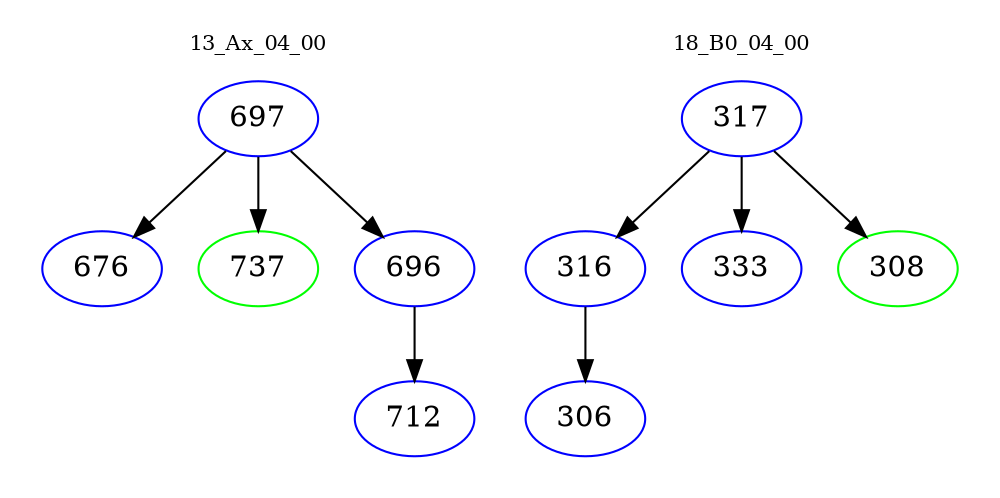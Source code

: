 digraph{
subgraph cluster_0 {
color = white
label = "13_Ax_04_00";
fontsize=10;
T0_697 [label="697", color="blue"]
T0_697 -> T0_676 [color="black"]
T0_676 [label="676", color="blue"]
T0_697 -> T0_737 [color="black"]
T0_737 [label="737", color="green"]
T0_697 -> T0_696 [color="black"]
T0_696 [label="696", color="blue"]
T0_696 -> T0_712 [color="black"]
T0_712 [label="712", color="blue"]
}
subgraph cluster_1 {
color = white
label = "18_B0_04_00";
fontsize=10;
T1_317 [label="317", color="blue"]
T1_317 -> T1_316 [color="black"]
T1_316 [label="316", color="blue"]
T1_316 -> T1_306 [color="black"]
T1_306 [label="306", color="blue"]
T1_317 -> T1_333 [color="black"]
T1_333 [label="333", color="blue"]
T1_317 -> T1_308 [color="black"]
T1_308 [label="308", color="green"]
}
}
